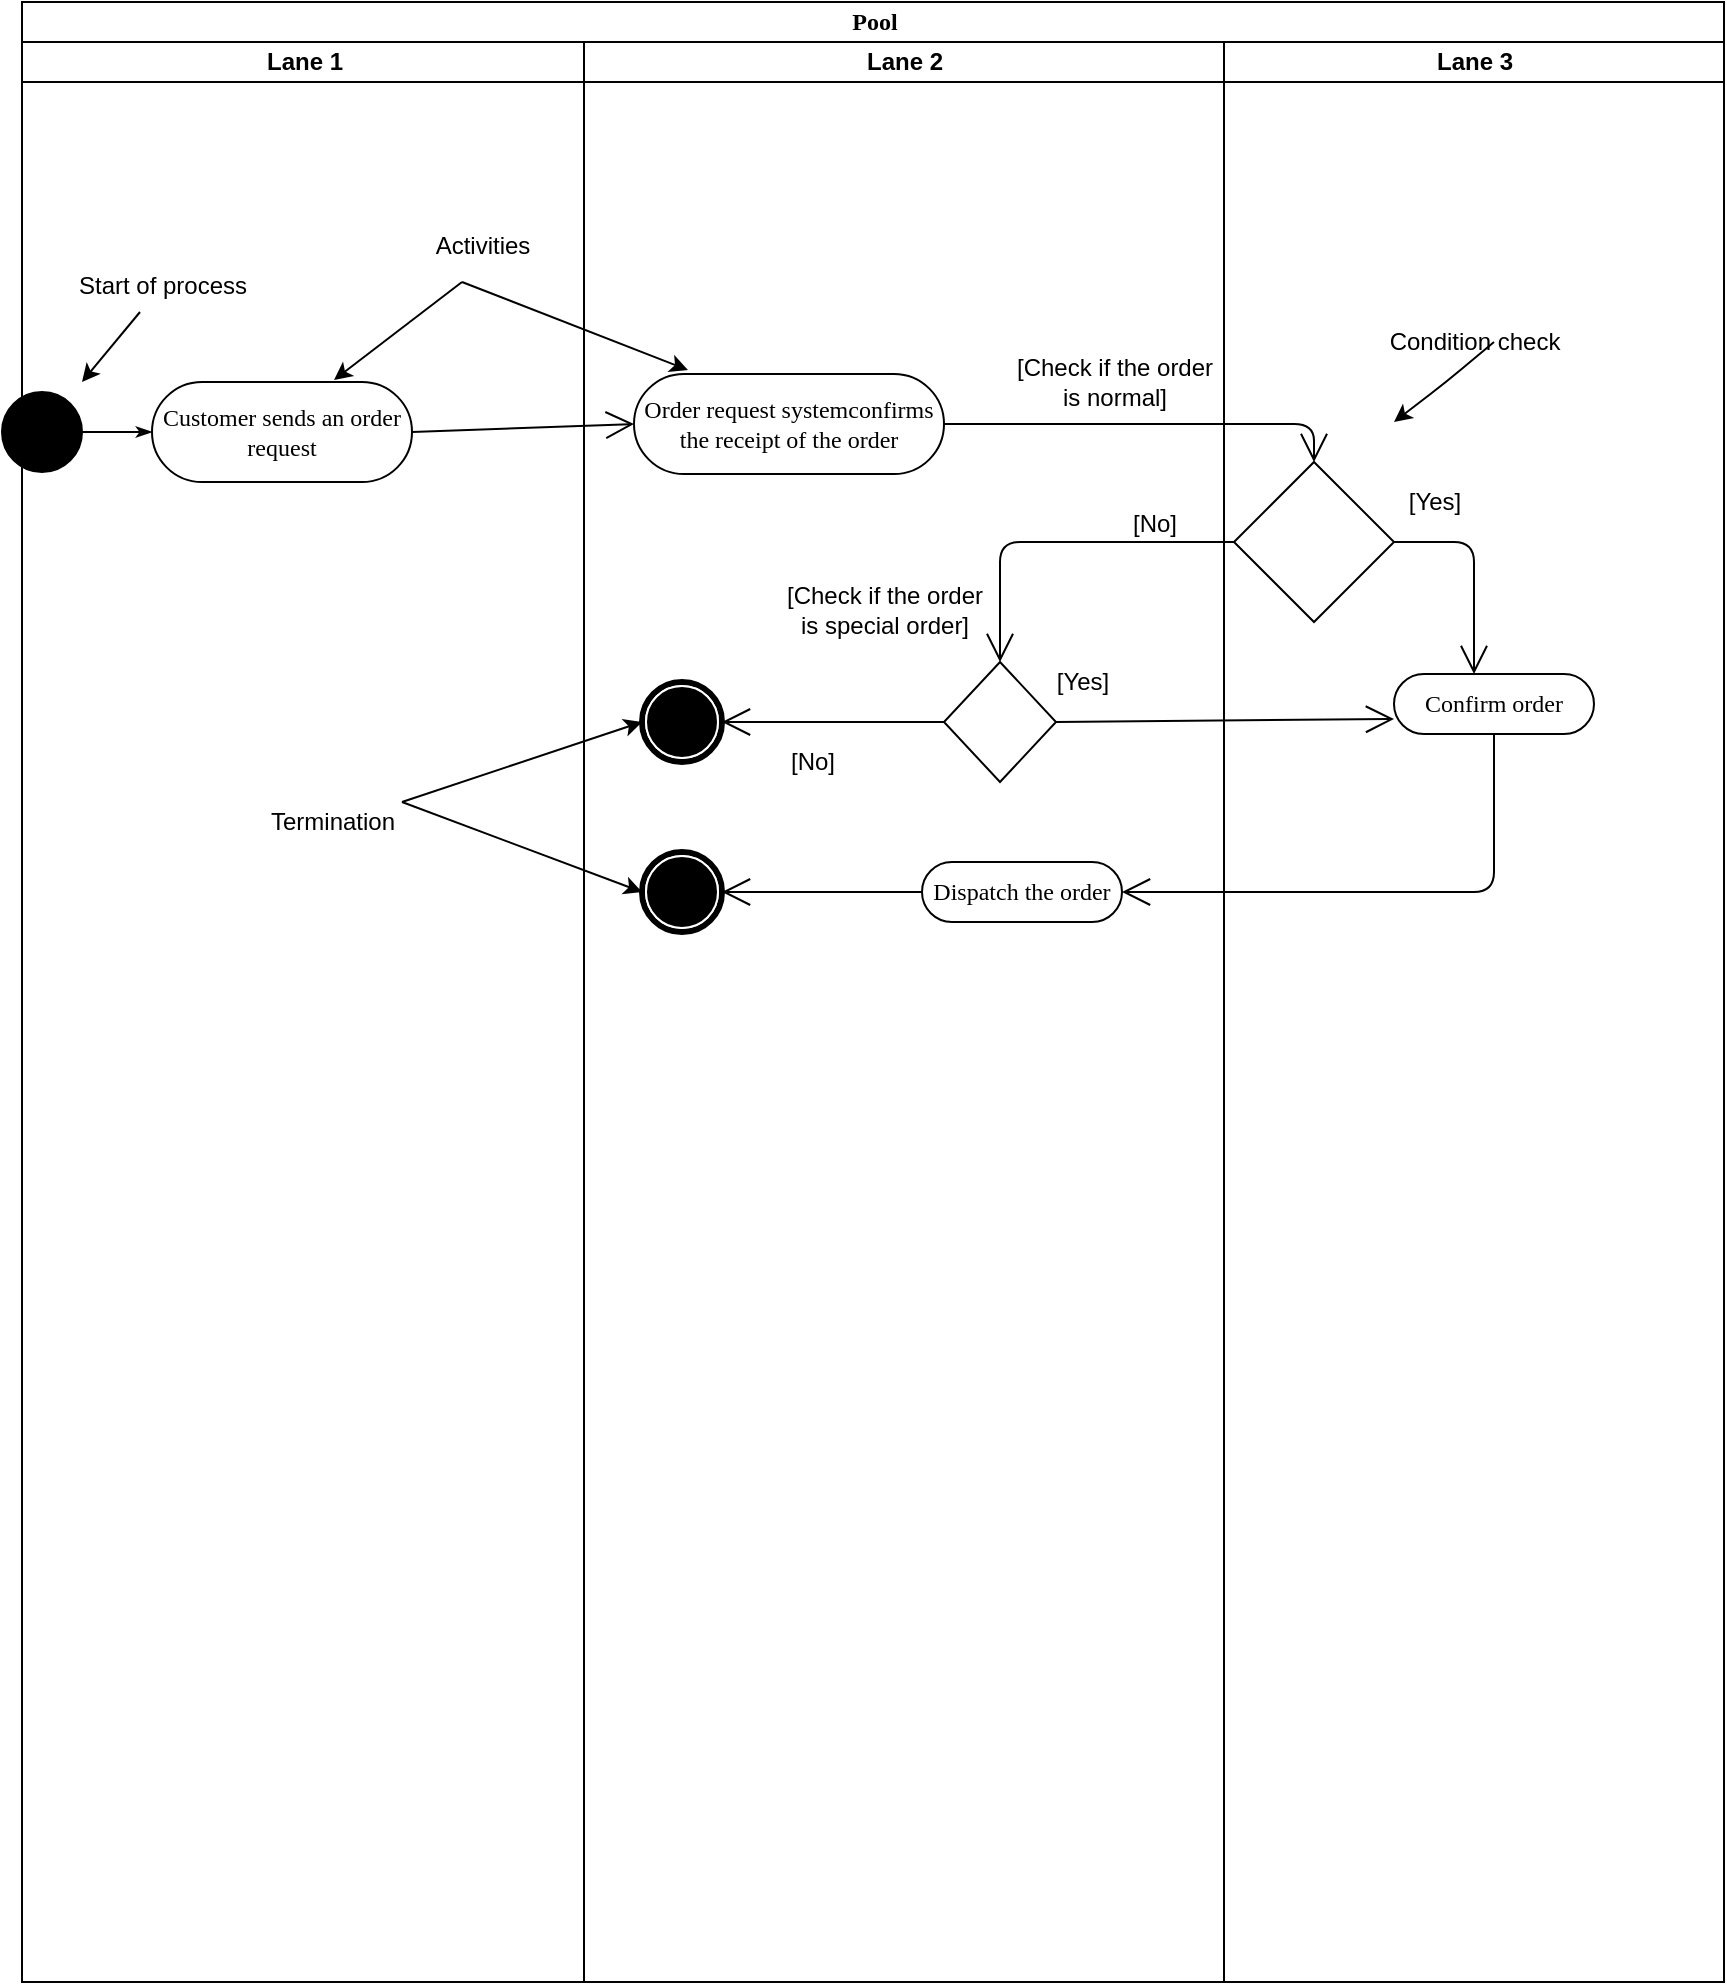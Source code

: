 <mxfile version="13.1.3" type="device"><diagram name="Page-1" id="0783ab3e-0a74-02c8-0abd-f7b4e66b4bec"><mxGraphModel dx="1718" dy="433" grid="1" gridSize="10" guides="1" tooltips="1" connect="1" arrows="1" fold="1" page="1" pageScale="1" pageWidth="850" pageHeight="1100" background="#ffffff" math="0" shadow="0"><root><mxCell id="0"/><mxCell id="1" parent="0"/><mxCell id="1c1d494c118603dd-1" value="Pool" style="swimlane;html=1;childLayout=stackLayout;startSize=20;rounded=0;shadow=0;comic=0;labelBackgroundColor=none;strokeWidth=1;fontFamily=Verdana;fontSize=12;align=center;" parent="1" vertex="1"><mxGeometry y="20" width="851" height="990" as="geometry"/></mxCell><mxCell id="1c1d494c118603dd-2" value="Lane 1" style="swimlane;html=1;startSize=20;" parent="1c1d494c118603dd-1" vertex="1"><mxGeometry y="20" width="281" height="970" as="geometry"/></mxCell><mxCell id="60571a20871a0731-4" value="" style="ellipse;whiteSpace=wrap;html=1;rounded=0;shadow=0;comic=0;labelBackgroundColor=none;strokeWidth=1;fillColor=#000000;fontFamily=Verdana;fontSize=12;align=center;" parent="1c1d494c118603dd-2" vertex="1"><mxGeometry x="-10" y="175" width="40" height="40" as="geometry"/></mxCell><mxCell id="tc0784bC36Ec72UXAzNk-2" value="Start of process" style="text;html=1;align=center;verticalAlign=middle;resizable=0;points=[];autosize=1;" vertex="1" parent="1c1d494c118603dd-2"><mxGeometry x="20" y="112" width="100" height="20" as="geometry"/></mxCell><mxCell id="1c1d494c118603dd-6" value="Customer sends an order request" style="rounded=1;whiteSpace=wrap;html=1;shadow=0;comic=0;labelBackgroundColor=none;strokeWidth=1;fontFamily=Verdana;fontSize=12;align=center;arcSize=50;" parent="1c1d494c118603dd-2" vertex="1"><mxGeometry x="65" y="170" width="130" height="50" as="geometry"/></mxCell><mxCell id="1c1d494c118603dd-27" style="edgeStyle=orthogonalEdgeStyle;rounded=0;html=1;labelBackgroundColor=none;startArrow=none;startFill=0;startSize=5;endArrow=classicThin;endFill=1;endSize=5;jettySize=auto;orthogonalLoop=1;strokeWidth=1;fontFamily=Verdana;fontSize=12;" parent="1c1d494c118603dd-2" source="60571a20871a0731-4" target="1c1d494c118603dd-6" edge="1"><mxGeometry relative="1" as="geometry"><mxPoint x="50" y="225" as="targetPoint"/></mxGeometry></mxCell><mxCell id="tc0784bC36Ec72UXAzNk-1" value="" style="endArrow=classic;html=1;exitX=0.39;exitY=1.15;exitDx=0;exitDy=0;exitPerimeter=0;" edge="1" parent="1c1d494c118603dd-2" source="tc0784bC36Ec72UXAzNk-2"><mxGeometry width="50" height="50" relative="1" as="geometry"><mxPoint x="50" y="150" as="sourcePoint"/><mxPoint x="30" y="170" as="targetPoint"/></mxGeometry></mxCell><mxCell id="tc0784bC36Ec72UXAzNk-68" value="" style="endArrow=classic;html=1;entryX=0;entryY=0.5;entryDx=0;entryDy=0;" edge="1" parent="1c1d494c118603dd-2" target="tc0784bC36Ec72UXAzNk-55"><mxGeometry width="50" height="50" relative="1" as="geometry"><mxPoint x="190" y="380" as="sourcePoint"/><mxPoint x="260.0" y="374" as="targetPoint"/></mxGeometry></mxCell><mxCell id="tc0784bC36Ec72UXAzNk-70" value="Termination" style="text;html=1;align=center;verticalAlign=middle;resizable=0;points=[];autosize=1;" vertex="1" parent="1c1d494c118603dd-2"><mxGeometry x="115" y="380" width="80" height="20" as="geometry"/></mxCell><mxCell id="tc0784bC36Ec72UXAzNk-7" value="Activities" style="text;html=1;align=center;verticalAlign=middle;resizable=0;points=[];autosize=1;" vertex="1" parent="1c1d494c118603dd-2"><mxGeometry x="200" y="92" width="60" height="20" as="geometry"/></mxCell><mxCell id="1c1d494c118603dd-3" value="Lane 2" style="swimlane;html=1;startSize=20;" parent="1c1d494c118603dd-1" vertex="1"><mxGeometry x="281" y="20" width="320" height="970" as="geometry"/></mxCell><mxCell id="60571a20871a0731-5" value="" style="shape=mxgraph.bpmn.shape;html=1;verticalLabelPosition=bottom;labelBackgroundColor=#ffffff;verticalAlign=top;perimeter=ellipsePerimeter;outline=end;symbol=terminate;rounded=0;shadow=0;comic=0;strokeWidth=1;fontFamily=Verdana;fontSize=12;align=center;" parent="1c1d494c118603dd-3" vertex="1"><mxGeometry x="29" y="405" width="40" height="40" as="geometry"/></mxCell><mxCell id="tc0784bC36Ec72UXAzNk-55" value="" style="shape=mxgraph.bpmn.shape;html=1;verticalLabelPosition=bottom;labelBackgroundColor=#ffffff;verticalAlign=top;perimeter=ellipsePerimeter;outline=end;symbol=terminate;rounded=0;shadow=0;comic=0;strokeWidth=1;fontFamily=Verdana;fontSize=12;align=center;" vertex="1" parent="1c1d494c118603dd-3"><mxGeometry x="29" y="320" width="40" height="40" as="geometry"/></mxCell><mxCell id="tc0784bC36Ec72UXAzNk-57" value="" style="endArrow=open;endFill=1;endSize=12;html=1;exitX=0;exitY=0.5;exitDx=0;exitDy=0;entryX=1;entryY=0.5;entryDx=0;entryDy=0;" edge="1" parent="1c1d494c118603dd-3" source="tc0784bC36Ec72UXAzNk-21" target="60571a20871a0731-5"><mxGeometry width="160" relative="1" as="geometry"><mxPoint x="224" y="331" as="sourcePoint"/><mxPoint x="65" y="435" as="targetPoint"/><Array as="points"/></mxGeometry></mxCell><mxCell id="tc0784bC36Ec72UXAzNk-58" value="" style="endArrow=open;endFill=1;endSize=12;html=1;exitX=0;exitY=0.5;exitDx=0;exitDy=0;entryX=1;entryY=0.5;entryDx=0;entryDy=0;" edge="1" parent="1c1d494c118603dd-3" source="tc0784bC36Ec72UXAzNk-56"><mxGeometry width="160" relative="1" as="geometry"><mxPoint x="169" y="340" as="sourcePoint"/><mxPoint x="69" y="340" as="targetPoint"/><Array as="points"/></mxGeometry></mxCell><mxCell id="tc0784bC36Ec72UXAzNk-59" value="[No]" style="text;html=1;align=center;verticalAlign=middle;resizable=0;points=[];autosize=1;" vertex="1" parent="1c1d494c118603dd-3"><mxGeometry x="94" y="350" width="40" height="20" as="geometry"/></mxCell><mxCell id="60571a20871a0731-8" value="Order request systemconfirms the receipt of the order" style="rounded=1;whiteSpace=wrap;html=1;shadow=0;comic=0;labelBackgroundColor=none;strokeWidth=1;fontFamily=Verdana;fontSize=12;align=center;arcSize=50;" parent="1c1d494c118603dd-3" vertex="1"><mxGeometry x="25" y="166" width="155" height="50" as="geometry"/></mxCell><mxCell id="tc0784bC36Ec72UXAzNk-56" value="" style="rhombus;whiteSpace=wrap;html=1;" vertex="1" parent="1c1d494c118603dd-3"><mxGeometry x="180" y="310" width="56" height="60" as="geometry"/></mxCell><mxCell id="tc0784bC36Ec72UXAzNk-21" value="Dispatch the order" style="rounded=1;whiteSpace=wrap;html=1;shadow=0;comic=0;labelBackgroundColor=none;strokeWidth=1;fontFamily=Verdana;fontSize=12;align=center;arcSize=50;" vertex="1" parent="1c1d494c118603dd-3"><mxGeometry x="169" y="410" width="100" height="30" as="geometry"/></mxCell><mxCell id="tc0784bC36Ec72UXAzNk-60" value="[Yes]" style="text;html=1;align=center;verticalAlign=middle;resizable=0;points=[];autosize=1;" vertex="1" parent="1c1d494c118603dd-3"><mxGeometry x="229" y="310" width="40" height="20" as="geometry"/></mxCell><mxCell id="tc0784bC36Ec72UXAzNk-17" value="[Check if the order &lt;br&gt;is normal]" style="text;html=1;align=center;verticalAlign=middle;resizable=0;points=[];autosize=1;" vertex="1" parent="1c1d494c118603dd-3"><mxGeometry x="210" y="155" width="110" height="30" as="geometry"/></mxCell><mxCell id="tc0784bC36Ec72UXAzNk-66" value="[No]" style="text;html=1;align=center;verticalAlign=middle;resizable=0;points=[];autosize=1;" vertex="1" parent="1c1d494c118603dd-3"><mxGeometry x="265" y="231" width="40" height="20" as="geometry"/></mxCell><mxCell id="tc0784bC36Ec72UXAzNk-67" value="[Check if the order &lt;br&gt;is special order]" style="text;html=1;align=center;verticalAlign=middle;resizable=0;points=[];autosize=1;" vertex="1" parent="1c1d494c118603dd-3"><mxGeometry x="95" y="269" width="110" height="30" as="geometry"/></mxCell><mxCell id="1c1d494c118603dd-4" value="Lane 3" style="swimlane;html=1;startSize=20;" parent="1c1d494c118603dd-1" vertex="1"><mxGeometry x="601" y="20" width="250" height="970" as="geometry"/></mxCell><mxCell id="tc0784bC36Ec72UXAzNk-12" value="" style="rhombus;whiteSpace=wrap;html=1;" vertex="1" parent="1c1d494c118603dd-4"><mxGeometry x="5" y="210" width="80" height="80" as="geometry"/></mxCell><mxCell id="tc0784bC36Ec72UXAzNk-11" value="" style="endArrow=open;endFill=1;endSize=12;html=1;exitX=1;exitY=0.5;exitDx=0;exitDy=0;entryX=0.4;entryY=0;entryDx=0;entryDy=0;entryPerimeter=0;" edge="1" parent="1c1d494c118603dd-4" source="tc0784bC36Ec72UXAzNk-12" target="tc0784bC36Ec72UXAzNk-20"><mxGeometry width="160" relative="1" as="geometry"><mxPoint x="-31" y="219.5" as="sourcePoint"/><mxPoint x="125" y="290" as="targetPoint"/><Array as="points"><mxPoint x="125" y="250"/></Array></mxGeometry></mxCell><mxCell id="tc0784bC36Ec72UXAzNk-15" value="" style="endArrow=classic;html=1;" edge="1" parent="1c1d494c118603dd-4"><mxGeometry width="50" height="50" relative="1" as="geometry"><mxPoint x="135" y="150" as="sourcePoint"/><mxPoint x="85" y="190" as="targetPoint"/><Array as="points"><mxPoint x="111" y="170"/></Array></mxGeometry></mxCell><mxCell id="tc0784bC36Ec72UXAzNk-65" value="[Yes]" style="text;html=1;align=center;verticalAlign=middle;resizable=0;points=[];autosize=1;" vertex="1" parent="1c1d494c118603dd-4"><mxGeometry x="85" y="220" width="40" height="20" as="geometry"/></mxCell><mxCell id="tc0784bC36Ec72UXAzNk-16" value="Condition check" style="text;html=1;align=center;verticalAlign=middle;resizable=0;points=[];autosize=1;" vertex="1" parent="1c1d494c118603dd-4"><mxGeometry x="75" y="140" width="100" height="20" as="geometry"/></mxCell><mxCell id="tc0784bC36Ec72UXAzNk-20" value="Confirm order" style="rounded=1;whiteSpace=wrap;html=1;shadow=0;comic=0;labelBackgroundColor=none;strokeWidth=1;fontFamily=Verdana;fontSize=12;align=center;arcSize=50;" vertex="1" parent="1c1d494c118603dd-4"><mxGeometry x="85" y="316" width="100" height="30" as="geometry"/></mxCell><mxCell id="tc0784bC36Ec72UXAzNk-3" value="" style="endArrow=open;endFill=1;endSize=12;html=1;entryX=0;entryY=0.5;entryDx=0;entryDy=0;exitX=1;exitY=0.5;exitDx=0;exitDy=0;" edge="1" parent="1c1d494c118603dd-1" source="1c1d494c118603dd-6" target="60571a20871a0731-8"><mxGeometry width="160" relative="1" as="geometry"><mxPoint x="190" y="235" as="sourcePoint"/><mxPoint x="350" y="240" as="targetPoint"/></mxGeometry></mxCell><mxCell id="tc0784bC36Ec72UXAzNk-19" value="" style="endArrow=open;endFill=1;endSize=12;html=1;exitX=1;exitY=0.5;exitDx=0;exitDy=0;entryX=0.5;entryY=0;entryDx=0;entryDy=0;" edge="1" parent="1c1d494c118603dd-1" source="60571a20871a0731-8" target="tc0784bC36Ec72UXAzNk-12"><mxGeometry width="160" relative="1" as="geometry"><mxPoint x="1046" y="275" as="sourcePoint"/><mxPoint x="1255" y="280" as="targetPoint"/><Array as="points"><mxPoint x="646" y="211"/></Array></mxGeometry></mxCell><mxCell id="tc0784bC36Ec72UXAzNk-61" value="" style="endArrow=open;endFill=1;endSize=12;html=1;exitX=1;exitY=0.5;exitDx=0;exitDy=0;entryX=0;entryY=0.75;entryDx=0;entryDy=0;" edge="1" parent="1c1d494c118603dd-1" source="tc0784bC36Ec72UXAzNk-56" target="tc0784bC36Ec72UXAzNk-20"><mxGeometry width="160" relative="1" as="geometry"><mxPoint x="580" y="359.5" as="sourcePoint"/><mxPoint x="480" y="359.5" as="targetPoint"/><Array as="points"/></mxGeometry></mxCell><mxCell id="tc0784bC36Ec72UXAzNk-62" value="" style="endArrow=open;endFill=1;endSize=12;html=1;exitX=0;exitY=0.5;exitDx=0;exitDy=0;entryX=0.5;entryY=0;entryDx=0;entryDy=0;" edge="1" parent="1c1d494c118603dd-1" source="tc0784bC36Ec72UXAzNk-12" target="tc0784bC36Ec72UXAzNk-56"><mxGeometry width="160" relative="1" as="geometry"><mxPoint x="480" y="475" as="sourcePoint"/><mxPoint x="380" y="475" as="targetPoint"/><Array as="points"><mxPoint x="489" y="270"/></Array></mxGeometry></mxCell><mxCell id="tc0784bC36Ec72UXAzNk-23" value="" style="endArrow=open;endFill=1;endSize=12;html=1;exitX=0.5;exitY=1;exitDx=0;exitDy=0;entryX=1;entryY=0.5;entryDx=0;entryDy=0;" edge="1" parent="1c1d494c118603dd-1" source="tc0784bC36Ec72UXAzNk-20" target="tc0784bC36Ec72UXAzNk-21"><mxGeometry width="160" relative="1" as="geometry"><mxPoint x="709" y="341" as="sourcePoint"/><mxPoint x="600" y="245" as="targetPoint"/><Array as="points"><mxPoint x="736" y="445"/></Array></mxGeometry></mxCell><mxCell id="tc0784bC36Ec72UXAzNk-5" value="" style="endArrow=classic;html=1;entryX=0.7;entryY=-0.02;entryDx=0;entryDy=0;entryPerimeter=0;" edge="1" parent="1" target="1c1d494c118603dd-6"><mxGeometry width="50" height="50" relative="1" as="geometry"><mxPoint x="220" y="160" as="sourcePoint"/><mxPoint x="30" y="240" as="targetPoint"/></mxGeometry></mxCell><mxCell id="tc0784bC36Ec72UXAzNk-6" value="" style="endArrow=classic;html=1;entryX=0.174;entryY=-0.04;entryDx=0;entryDy=0;entryPerimeter=0;" edge="1" parent="1" target="60571a20871a0731-8"><mxGeometry width="50" height="50" relative="1" as="geometry"><mxPoint x="220" y="160" as="sourcePoint"/><mxPoint x="40" y="250" as="targetPoint"/></mxGeometry></mxCell><mxCell id="tc0784bC36Ec72UXAzNk-69" value="" style="endArrow=classic;html=1;entryX=0;entryY=0.5;entryDx=0;entryDy=0;" edge="1" parent="1" target="60571a20871a0731-5"><mxGeometry width="50" height="50" relative="1" as="geometry"><mxPoint x="190" y="420" as="sourcePoint"/><mxPoint x="320" y="390" as="targetPoint"/></mxGeometry></mxCell></root></mxGraphModel></diagram></mxfile>